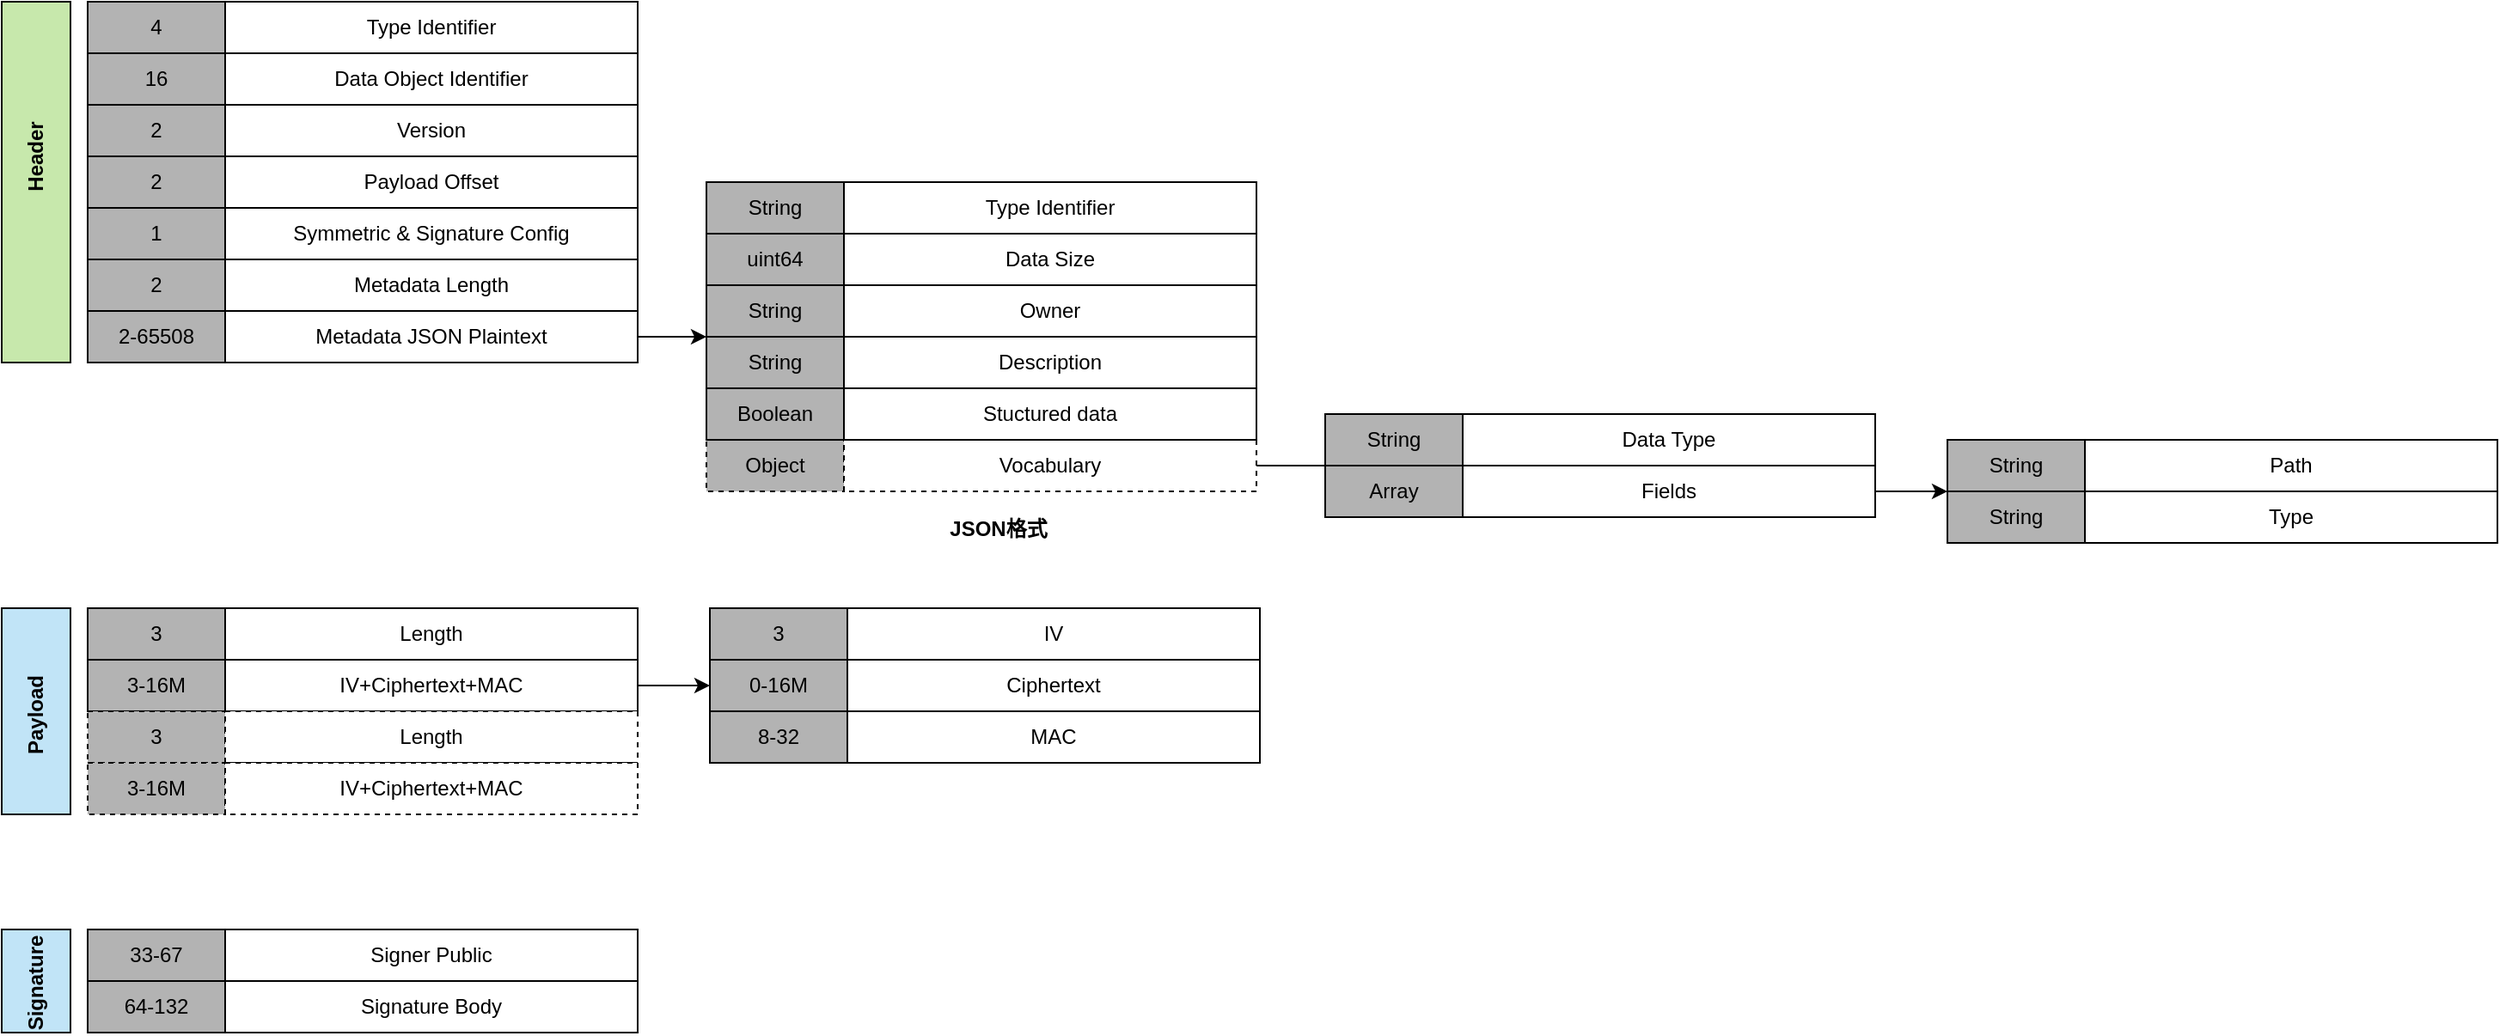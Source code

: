 <mxfile version="27.0.1">
  <diagram name="第 1 页" id="uLFJ8SncW3sbKlQuvjZg">
    <mxGraphModel dx="1828" dy="967" grid="1" gridSize="10" guides="1" tooltips="1" connect="1" arrows="1" fold="1" page="1" pageScale="1" pageWidth="1654" pageHeight="1169" math="0" shadow="0">
      <root>
        <mxCell id="0" />
        <mxCell id="1" parent="0" />
        <mxCell id="0JDXkcEKAHQ5cRbbdFEC-103" value="" style="group" vertex="1" connectable="0" parent="1">
          <mxGeometry x="150" y="453" width="732" height="120" as="geometry" />
        </mxCell>
        <mxCell id="0JDXkcEKAHQ5cRbbdFEC-66" value="" style="rounded=0;whiteSpace=wrap;html=1;fillColor=light-dark(#c1e4f7, #319eff);fontColor=#ffffff;strokeColor=default;" vertex="1" parent="0JDXkcEKAHQ5cRbbdFEC-103">
          <mxGeometry width="40" height="120" as="geometry" />
        </mxCell>
        <mxCell id="0JDXkcEKAHQ5cRbbdFEC-67" value="3" style="rounded=0;whiteSpace=wrap;html=1;fillColor=#B3B3B3;strokeColor=default;" vertex="1" parent="0JDXkcEKAHQ5cRbbdFEC-103">
          <mxGeometry x="50" width="80" height="30" as="geometry" />
        </mxCell>
        <mxCell id="0JDXkcEKAHQ5cRbbdFEC-68" value="Length" style="rounded=0;whiteSpace=wrap;html=1;" vertex="1" parent="0JDXkcEKAHQ5cRbbdFEC-103">
          <mxGeometry x="130" width="240" height="30" as="geometry" />
        </mxCell>
        <mxCell id="0JDXkcEKAHQ5cRbbdFEC-69" value="3-16M" style="rounded=0;whiteSpace=wrap;html=1;fillColor=#B3B3B3;strokeColor=default;" vertex="1" parent="0JDXkcEKAHQ5cRbbdFEC-103">
          <mxGeometry x="50" y="30" width="80" height="30" as="geometry" />
        </mxCell>
        <mxCell id="0JDXkcEKAHQ5cRbbdFEC-81" style="edgeStyle=orthogonalEdgeStyle;rounded=0;orthogonalLoop=1;jettySize=auto;html=1;exitX=1;exitY=0.5;exitDx=0;exitDy=0;entryX=0;entryY=0.5;entryDx=0;entryDy=0;" edge="1" parent="0JDXkcEKAHQ5cRbbdFEC-103" source="0JDXkcEKAHQ5cRbbdFEC-70" target="0JDXkcEKAHQ5cRbbdFEC-75">
          <mxGeometry relative="1" as="geometry" />
        </mxCell>
        <mxCell id="0JDXkcEKAHQ5cRbbdFEC-70" value="IV+Ciphertext+MAC" style="rounded=0;whiteSpace=wrap;html=1;" vertex="1" parent="0JDXkcEKAHQ5cRbbdFEC-103">
          <mxGeometry x="130" y="30" width="240" height="30" as="geometry" />
        </mxCell>
        <mxCell id="0JDXkcEKAHQ5cRbbdFEC-71" value="&lt;b&gt;Payload&lt;/b&gt;" style="text;html=1;align=center;verticalAlign=middle;whiteSpace=wrap;rounded=0;rotation=-90;" vertex="1" parent="0JDXkcEKAHQ5cRbbdFEC-103">
          <mxGeometry x="-10" y="47" width="60" height="30" as="geometry" />
        </mxCell>
        <mxCell id="0JDXkcEKAHQ5cRbbdFEC-80" value="" style="group" vertex="1" connectable="0" parent="0JDXkcEKAHQ5cRbbdFEC-103">
          <mxGeometry x="412" width="320" height="90" as="geometry" />
        </mxCell>
        <mxCell id="0JDXkcEKAHQ5cRbbdFEC-73" value="3" style="rounded=0;whiteSpace=wrap;html=1;fillColor=#B3B3B3;strokeColor=default;" vertex="1" parent="0JDXkcEKAHQ5cRbbdFEC-80">
          <mxGeometry width="80" height="30" as="geometry" />
        </mxCell>
        <mxCell id="0JDXkcEKAHQ5cRbbdFEC-74" value="IV" style="rounded=0;whiteSpace=wrap;html=1;" vertex="1" parent="0JDXkcEKAHQ5cRbbdFEC-80">
          <mxGeometry x="80" width="240" height="30" as="geometry" />
        </mxCell>
        <mxCell id="0JDXkcEKAHQ5cRbbdFEC-75" value="0-16M" style="rounded=0;whiteSpace=wrap;html=1;fillColor=#B3B3B3;strokeColor=default;" vertex="1" parent="0JDXkcEKAHQ5cRbbdFEC-80">
          <mxGeometry y="30" width="80" height="30" as="geometry" />
        </mxCell>
        <mxCell id="0JDXkcEKAHQ5cRbbdFEC-76" value="Ciphertext" style="rounded=0;whiteSpace=wrap;html=1;" vertex="1" parent="0JDXkcEKAHQ5cRbbdFEC-80">
          <mxGeometry x="80" y="30" width="240" height="30" as="geometry" />
        </mxCell>
        <mxCell id="0JDXkcEKAHQ5cRbbdFEC-78" value="8-32" style="rounded=0;whiteSpace=wrap;html=1;fillColor=#B3B3B3;strokeColor=default;" vertex="1" parent="0JDXkcEKAHQ5cRbbdFEC-80">
          <mxGeometry y="60" width="80" height="30" as="geometry" />
        </mxCell>
        <mxCell id="0JDXkcEKAHQ5cRbbdFEC-79" value="MAC" style="rounded=0;whiteSpace=wrap;html=1;" vertex="1" parent="0JDXkcEKAHQ5cRbbdFEC-80">
          <mxGeometry x="80" y="60" width="240" height="30" as="geometry" />
        </mxCell>
        <mxCell id="0JDXkcEKAHQ5cRbbdFEC-83" value="3" style="rounded=0;whiteSpace=wrap;html=1;fillColor=#B3B3B3;strokeColor=default;dashed=1;" vertex="1" parent="0JDXkcEKAHQ5cRbbdFEC-103">
          <mxGeometry x="50" y="60" width="80" height="30" as="geometry" />
        </mxCell>
        <mxCell id="0JDXkcEKAHQ5cRbbdFEC-84" value="Length" style="rounded=0;whiteSpace=wrap;html=1;dashed=1;" vertex="1" parent="0JDXkcEKAHQ5cRbbdFEC-103">
          <mxGeometry x="130" y="60" width="240" height="30" as="geometry" />
        </mxCell>
        <mxCell id="0JDXkcEKAHQ5cRbbdFEC-85" value="3-16M" style="rounded=0;whiteSpace=wrap;html=1;fillColor=#B3B3B3;strokeColor=default;dashed=1;" vertex="1" parent="0JDXkcEKAHQ5cRbbdFEC-103">
          <mxGeometry x="50" y="90" width="80" height="30" as="geometry" />
        </mxCell>
        <mxCell id="0JDXkcEKAHQ5cRbbdFEC-86" value="IV+Ciphertext+MAC" style="rounded=0;whiteSpace=wrap;html=1;dashed=1;" vertex="1" parent="0JDXkcEKAHQ5cRbbdFEC-103">
          <mxGeometry x="130" y="90" width="240" height="30" as="geometry" />
        </mxCell>
        <mxCell id="0JDXkcEKAHQ5cRbbdFEC-104" value="" style="group" vertex="1" connectable="0" parent="1">
          <mxGeometry x="150" y="640" width="370" height="61" as="geometry" />
        </mxCell>
        <mxCell id="0JDXkcEKAHQ5cRbbdFEC-90" value="" style="rounded=0;whiteSpace=wrap;html=1;fillColor=light-dark(#c1e4f7, #319eff);fontColor=#ffffff;strokeColor=default;" vertex="1" parent="0JDXkcEKAHQ5cRbbdFEC-104">
          <mxGeometry width="40" height="60" as="geometry" />
        </mxCell>
        <mxCell id="0JDXkcEKAHQ5cRbbdFEC-91" value="33-67" style="rounded=0;whiteSpace=wrap;html=1;fillColor=#B3B3B3;strokeColor=default;" vertex="1" parent="0JDXkcEKAHQ5cRbbdFEC-104">
          <mxGeometry x="50" width="80" height="30" as="geometry" />
        </mxCell>
        <mxCell id="0JDXkcEKAHQ5cRbbdFEC-92" value="Signer Public" style="rounded=0;whiteSpace=wrap;html=1;" vertex="1" parent="0JDXkcEKAHQ5cRbbdFEC-104">
          <mxGeometry x="130" width="240" height="30" as="geometry" />
        </mxCell>
        <mxCell id="0JDXkcEKAHQ5cRbbdFEC-93" value="64-132" style="rounded=0;whiteSpace=wrap;html=1;fillColor=#B3B3B3;strokeColor=default;" vertex="1" parent="0JDXkcEKAHQ5cRbbdFEC-104">
          <mxGeometry x="50" y="30" width="80" height="30" as="geometry" />
        </mxCell>
        <mxCell id="0JDXkcEKAHQ5cRbbdFEC-94" value="Signature Body" style="rounded=0;whiteSpace=wrap;html=1;" vertex="1" parent="0JDXkcEKAHQ5cRbbdFEC-104">
          <mxGeometry x="130" y="30" width="240" height="30" as="geometry" />
        </mxCell>
        <mxCell id="0JDXkcEKAHQ5cRbbdFEC-95" value="&lt;b&gt;Signature&lt;/b&gt;" style="text;html=1;align=center;verticalAlign=middle;whiteSpace=wrap;rounded=0;rotation=-90;" vertex="1" parent="0JDXkcEKAHQ5cRbbdFEC-104">
          <mxGeometry x="-10" y="16" width="60" height="30" as="geometry" />
        </mxCell>
        <mxCell id="0JDXkcEKAHQ5cRbbdFEC-105" value="" style="group" vertex="1" connectable="0" parent="1">
          <mxGeometry x="150" y="100" width="1452" height="322" as="geometry" />
        </mxCell>
        <mxCell id="0JDXkcEKAHQ5cRbbdFEC-52" value="" style="group" vertex="1" connectable="0" parent="0JDXkcEKAHQ5cRbbdFEC-105">
          <mxGeometry x="410" y="255" width="320" height="30" as="geometry" />
        </mxCell>
        <mxCell id="0JDXkcEKAHQ5cRbbdFEC-27" value="Object" style="rounded=0;whiteSpace=wrap;html=1;fillColor=#B3B3B3;strokeColor=default;dashed=1;" vertex="1" parent="0JDXkcEKAHQ5cRbbdFEC-52">
          <mxGeometry width="80" height="30" as="geometry" />
        </mxCell>
        <mxCell id="0JDXkcEKAHQ5cRbbdFEC-28" value="Vocabulary" style="rounded=0;whiteSpace=wrap;html=1;dashed=1;" vertex="1" parent="0JDXkcEKAHQ5cRbbdFEC-52">
          <mxGeometry x="80" width="240" height="30" as="geometry" />
        </mxCell>
        <mxCell id="0JDXkcEKAHQ5cRbbdFEC-1" value="" style="rounded=0;whiteSpace=wrap;html=1;fillColor=light-dark(#c7e8ac, #4a890c);fontColor=#ffffff;strokeColor=default;" vertex="1" parent="0JDXkcEKAHQ5cRbbdFEC-105">
          <mxGeometry width="40" height="210" as="geometry" />
        </mxCell>
        <mxCell id="0JDXkcEKAHQ5cRbbdFEC-2" value="4" style="rounded=0;whiteSpace=wrap;html=1;fillColor=#B3B3B3;strokeColor=default;" vertex="1" parent="0JDXkcEKAHQ5cRbbdFEC-105">
          <mxGeometry x="50" width="80" height="30" as="geometry" />
        </mxCell>
        <mxCell id="0JDXkcEKAHQ5cRbbdFEC-4" value="Type Identifier" style="rounded=0;whiteSpace=wrap;html=1;" vertex="1" parent="0JDXkcEKAHQ5cRbbdFEC-105">
          <mxGeometry x="130" width="240" height="30" as="geometry" />
        </mxCell>
        <mxCell id="0JDXkcEKAHQ5cRbbdFEC-5" value="16" style="rounded=0;whiteSpace=wrap;html=1;fillColor=#B3B3B3;strokeColor=default;" vertex="1" parent="0JDXkcEKAHQ5cRbbdFEC-105">
          <mxGeometry x="50" y="30" width="80" height="30" as="geometry" />
        </mxCell>
        <mxCell id="0JDXkcEKAHQ5cRbbdFEC-6" value="Data Object Identifier" style="rounded=0;whiteSpace=wrap;html=1;" vertex="1" parent="0JDXkcEKAHQ5cRbbdFEC-105">
          <mxGeometry x="130" y="30" width="240" height="30" as="geometry" />
        </mxCell>
        <mxCell id="0JDXkcEKAHQ5cRbbdFEC-7" value="2" style="rounded=0;whiteSpace=wrap;html=1;fillColor=#B3B3B3;strokeColor=default;" vertex="1" parent="0JDXkcEKAHQ5cRbbdFEC-105">
          <mxGeometry x="50" y="60" width="80" height="30" as="geometry" />
        </mxCell>
        <mxCell id="0JDXkcEKAHQ5cRbbdFEC-8" value="Version" style="rounded=0;whiteSpace=wrap;html=1;" vertex="1" parent="0JDXkcEKAHQ5cRbbdFEC-105">
          <mxGeometry x="130" y="60" width="240" height="30" as="geometry" />
        </mxCell>
        <mxCell id="0JDXkcEKAHQ5cRbbdFEC-9" value="2" style="rounded=0;whiteSpace=wrap;html=1;fillColor=#B3B3B3;strokeColor=default;" vertex="1" parent="0JDXkcEKAHQ5cRbbdFEC-105">
          <mxGeometry x="50" y="90" width="80" height="30" as="geometry" />
        </mxCell>
        <mxCell id="0JDXkcEKAHQ5cRbbdFEC-10" value="Payload Offset" style="rounded=0;whiteSpace=wrap;html=1;" vertex="1" parent="0JDXkcEKAHQ5cRbbdFEC-105">
          <mxGeometry x="130" y="90" width="240" height="30" as="geometry" />
        </mxCell>
        <mxCell id="0JDXkcEKAHQ5cRbbdFEC-11" value="1" style="rounded=0;whiteSpace=wrap;html=1;fillColor=#B3B3B3;strokeColor=default;" vertex="1" parent="0JDXkcEKAHQ5cRbbdFEC-105">
          <mxGeometry x="50" y="120" width="80" height="30" as="geometry" />
        </mxCell>
        <mxCell id="0JDXkcEKAHQ5cRbbdFEC-12" value="Symmetric &amp;amp; Signature Config" style="rounded=0;whiteSpace=wrap;html=1;" vertex="1" parent="0JDXkcEKAHQ5cRbbdFEC-105">
          <mxGeometry x="130" y="120" width="240" height="30" as="geometry" />
        </mxCell>
        <mxCell id="0JDXkcEKAHQ5cRbbdFEC-13" value="2" style="rounded=0;whiteSpace=wrap;html=1;fillColor=#B3B3B3;strokeColor=default;" vertex="1" parent="0JDXkcEKAHQ5cRbbdFEC-105">
          <mxGeometry x="50" y="150" width="80" height="30" as="geometry" />
        </mxCell>
        <mxCell id="0JDXkcEKAHQ5cRbbdFEC-30" style="edgeStyle=orthogonalEdgeStyle;rounded=0;orthogonalLoop=1;jettySize=auto;html=1;exitX=1;exitY=0.5;exitDx=0;exitDy=0;entryX=0;entryY=0.5;entryDx=0;entryDy=0;" edge="1" parent="0JDXkcEKAHQ5cRbbdFEC-105" source="0JDXkcEKAHQ5cRbbdFEC-33">
          <mxGeometry relative="1" as="geometry">
            <mxPoint x="410" y="195.0" as="targetPoint" />
          </mxGeometry>
        </mxCell>
        <mxCell id="0JDXkcEKAHQ5cRbbdFEC-14" value="Metadata Length" style="rounded=0;whiteSpace=wrap;html=1;" vertex="1" parent="0JDXkcEKAHQ5cRbbdFEC-105">
          <mxGeometry x="130" y="150" width="240" height="30" as="geometry" />
        </mxCell>
        <mxCell id="0JDXkcEKAHQ5cRbbdFEC-15" value="&lt;b&gt;Header&lt;/b&gt;" style="text;html=1;align=center;verticalAlign=middle;whiteSpace=wrap;rounded=0;rotation=-90;" vertex="1" parent="0JDXkcEKAHQ5cRbbdFEC-105">
          <mxGeometry x="-10" y="75" width="60" height="30" as="geometry" />
        </mxCell>
        <mxCell id="0JDXkcEKAHQ5cRbbdFEC-17" value="String" style="rounded=0;whiteSpace=wrap;html=1;fillColor=#B3B3B3;strokeColor=default;" vertex="1" parent="0JDXkcEKAHQ5cRbbdFEC-105">
          <mxGeometry x="410" y="105" width="80" height="30" as="geometry" />
        </mxCell>
        <mxCell id="0JDXkcEKAHQ5cRbbdFEC-18" value="Type Identifier" style="rounded=0;whiteSpace=wrap;html=1;" vertex="1" parent="0JDXkcEKAHQ5cRbbdFEC-105">
          <mxGeometry x="490" y="105" width="240" height="30" as="geometry" />
        </mxCell>
        <mxCell id="0JDXkcEKAHQ5cRbbdFEC-19" value="uint64" style="rounded=0;whiteSpace=wrap;html=1;fillColor=#B3B3B3;strokeColor=default;" vertex="1" parent="0JDXkcEKAHQ5cRbbdFEC-105">
          <mxGeometry x="410" y="135" width="80" height="30" as="geometry" />
        </mxCell>
        <mxCell id="0JDXkcEKAHQ5cRbbdFEC-20" value="Data Size" style="rounded=0;whiteSpace=wrap;html=1;" vertex="1" parent="0JDXkcEKAHQ5cRbbdFEC-105">
          <mxGeometry x="490" y="135" width="240" height="30" as="geometry" />
        </mxCell>
        <mxCell id="0JDXkcEKAHQ5cRbbdFEC-21" value="String" style="rounded=0;whiteSpace=wrap;html=1;fillColor=#B3B3B3;strokeColor=default;" vertex="1" parent="0JDXkcEKAHQ5cRbbdFEC-105">
          <mxGeometry x="410" y="165" width="80" height="30" as="geometry" />
        </mxCell>
        <mxCell id="0JDXkcEKAHQ5cRbbdFEC-22" value="Owner" style="rounded=0;whiteSpace=wrap;html=1;" vertex="1" parent="0JDXkcEKAHQ5cRbbdFEC-105">
          <mxGeometry x="490" y="165" width="240" height="30" as="geometry" />
        </mxCell>
        <mxCell id="0JDXkcEKAHQ5cRbbdFEC-23" value="String" style="rounded=0;whiteSpace=wrap;html=1;fillColor=#B3B3B3;strokeColor=default;" vertex="1" parent="0JDXkcEKAHQ5cRbbdFEC-105">
          <mxGeometry x="410" y="195" width="80" height="30" as="geometry" />
        </mxCell>
        <mxCell id="0JDXkcEKAHQ5cRbbdFEC-24" value="Description" style="rounded=0;whiteSpace=wrap;html=1;" vertex="1" parent="0JDXkcEKAHQ5cRbbdFEC-105">
          <mxGeometry x="490" y="195" width="240" height="30" as="geometry" />
        </mxCell>
        <mxCell id="0JDXkcEKAHQ5cRbbdFEC-25" value="Boolean" style="rounded=0;whiteSpace=wrap;html=1;fillColor=#B3B3B3;strokeColor=default;" vertex="1" parent="0JDXkcEKAHQ5cRbbdFEC-105">
          <mxGeometry x="410" y="225" width="80" height="30" as="geometry" />
        </mxCell>
        <mxCell id="0JDXkcEKAHQ5cRbbdFEC-26" value="Stuctured data" style="rounded=0;whiteSpace=wrap;html=1;" vertex="1" parent="0JDXkcEKAHQ5cRbbdFEC-105">
          <mxGeometry x="490" y="225" width="240" height="30" as="geometry" />
        </mxCell>
        <mxCell id="0JDXkcEKAHQ5cRbbdFEC-50" style="edgeStyle=orthogonalEdgeStyle;rounded=0;orthogonalLoop=1;jettySize=auto;html=1;entryX=0;entryY=0;entryDx=0;entryDy=0;" edge="1" parent="0JDXkcEKAHQ5cRbbdFEC-105" source="0JDXkcEKAHQ5cRbbdFEC-28" target="0JDXkcEKAHQ5cRbbdFEC-39">
          <mxGeometry relative="1" as="geometry">
            <mxPoint x="813" y="270" as="targetPoint" />
            <Array as="points">
              <mxPoint x="790" y="270" />
              <mxPoint x="790" y="270" />
            </Array>
          </mxGeometry>
        </mxCell>
        <mxCell id="0JDXkcEKAHQ5cRbbdFEC-31" value="&lt;b&gt;JSON格式&lt;/b&gt;" style="text;html=1;align=center;verticalAlign=middle;whiteSpace=wrap;rounded=0;" vertex="1" parent="0JDXkcEKAHQ5cRbbdFEC-105">
          <mxGeometry x="550" y="292" width="60" height="30" as="geometry" />
        </mxCell>
        <mxCell id="0JDXkcEKAHQ5cRbbdFEC-32" value="2-65508" style="rounded=0;whiteSpace=wrap;html=1;fillColor=#B3B3B3;strokeColor=default;" vertex="1" parent="0JDXkcEKAHQ5cRbbdFEC-105">
          <mxGeometry x="50" y="180" width="80" height="30" as="geometry" />
        </mxCell>
        <mxCell id="0JDXkcEKAHQ5cRbbdFEC-33" value="Metadata JSON Plaintext" style="rounded=0;whiteSpace=wrap;html=1;" vertex="1" parent="0JDXkcEKAHQ5cRbbdFEC-105">
          <mxGeometry x="130" y="180" width="240" height="30" as="geometry" />
        </mxCell>
        <mxCell id="0JDXkcEKAHQ5cRbbdFEC-37" value="String" style="rounded=0;whiteSpace=wrap;html=1;fillColor=#B3B3B3;strokeColor=default;" vertex="1" parent="0JDXkcEKAHQ5cRbbdFEC-105">
          <mxGeometry x="770" y="240" width="80" height="30" as="geometry" />
        </mxCell>
        <mxCell id="0JDXkcEKAHQ5cRbbdFEC-38" value="Data Type" style="rounded=0;whiteSpace=wrap;html=1;" vertex="1" parent="0JDXkcEKAHQ5cRbbdFEC-105">
          <mxGeometry x="850" y="240" width="240" height="30" as="geometry" />
        </mxCell>
        <mxCell id="0JDXkcEKAHQ5cRbbdFEC-39" value="Array" style="rounded=0;whiteSpace=wrap;html=1;fillColor=#B3B3B3;strokeColor=default;" vertex="1" parent="0JDXkcEKAHQ5cRbbdFEC-105">
          <mxGeometry x="770" y="270" width="80" height="30" as="geometry" />
        </mxCell>
        <mxCell id="0JDXkcEKAHQ5cRbbdFEC-100" style="edgeStyle=orthogonalEdgeStyle;rounded=0;orthogonalLoop=1;jettySize=auto;html=1;exitX=1;exitY=0.5;exitDx=0;exitDy=0;entryX=0;entryY=0;entryDx=0;entryDy=0;" edge="1" parent="0JDXkcEKAHQ5cRbbdFEC-105" source="0JDXkcEKAHQ5cRbbdFEC-40" target="0JDXkcEKAHQ5cRbbdFEC-57">
          <mxGeometry relative="1" as="geometry">
            <Array as="points">
              <mxPoint x="1120" y="285" />
              <mxPoint x="1120" y="285" />
            </Array>
          </mxGeometry>
        </mxCell>
        <mxCell id="0JDXkcEKAHQ5cRbbdFEC-40" value="Fields" style="rounded=0;whiteSpace=wrap;html=1;" vertex="1" parent="0JDXkcEKAHQ5cRbbdFEC-105">
          <mxGeometry x="850" y="270" width="240" height="30" as="geometry" />
        </mxCell>
        <mxCell id="0JDXkcEKAHQ5cRbbdFEC-55" value="String" style="rounded=0;whiteSpace=wrap;html=1;fillColor=#B3B3B3;strokeColor=default;" vertex="1" parent="0JDXkcEKAHQ5cRbbdFEC-105">
          <mxGeometry x="1132" y="255" width="80" height="30" as="geometry" />
        </mxCell>
        <mxCell id="0JDXkcEKAHQ5cRbbdFEC-56" value="Path" style="rounded=0;whiteSpace=wrap;html=1;" vertex="1" parent="0JDXkcEKAHQ5cRbbdFEC-105">
          <mxGeometry x="1212" y="255" width="240" height="30" as="geometry" />
        </mxCell>
        <mxCell id="0JDXkcEKAHQ5cRbbdFEC-57" value="String" style="rounded=0;whiteSpace=wrap;html=1;fillColor=#B3B3B3;strokeColor=default;" vertex="1" parent="0JDXkcEKAHQ5cRbbdFEC-105">
          <mxGeometry x="1132" y="285" width="80" height="30" as="geometry" />
        </mxCell>
        <mxCell id="0JDXkcEKAHQ5cRbbdFEC-58" value="Type" style="rounded=0;whiteSpace=wrap;html=1;" vertex="1" parent="0JDXkcEKAHQ5cRbbdFEC-105">
          <mxGeometry x="1212" y="285" width="240" height="30" as="geometry" />
        </mxCell>
        <mxCell id="0JDXkcEKAHQ5cRbbdFEC-106" value="" style="shape=image;html=1;verticalAlign=top;verticalLabelPosition=bottom;labelBackgroundColor=#ffffff;imageAspect=0;aspect=fixed;image=https://cdn4.iconfinder.com/data/icons/ionicons/512/icon-ios7-more-128.png;imageBackground=none;" vertex="1" parent="1">
          <mxGeometry x="213" y="562" width="50" height="50" as="geometry" />
        </mxCell>
      </root>
    </mxGraphModel>
  </diagram>
</mxfile>
